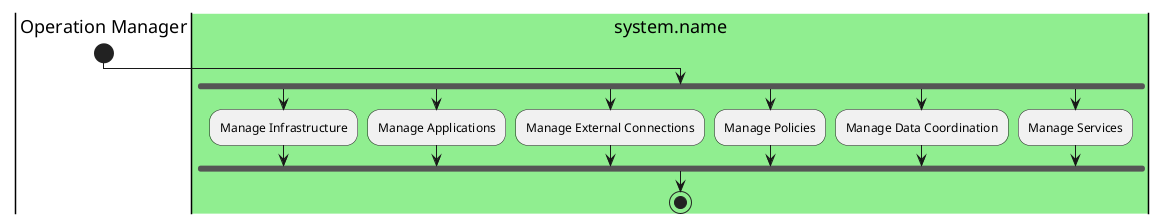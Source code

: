 @startuml
|Operation Manager|
start
|#lightgreen|system.name|
fork
:Manage Infrastructure;
fork again
:Manage Applications;
fork again
:Manage External Connections;
fork again
:Manage Policies;
fork again
:Manage Data Coordination;
fork again
:Manage Services;
fork end
stop
@enduml
